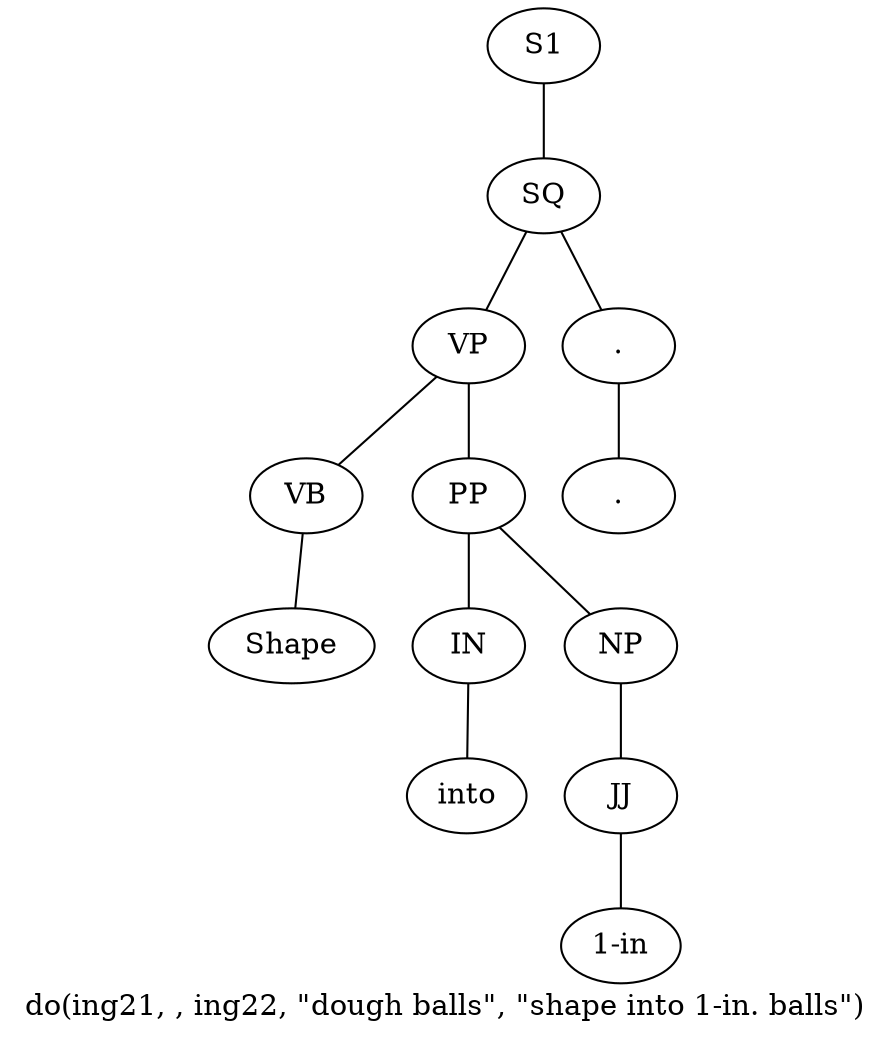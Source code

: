 graph SyntaxGraph {
	label = "do(ing21, , ing22, \"dough balls\", \"shape into 1-in. balls\")";
	Node0 [label="S1"];
	Node1 [label="SQ"];
	Node2 [label="VP"];
	Node3 [label="VB"];
	Node4 [label="Shape"];
	Node5 [label="PP"];
	Node6 [label="IN"];
	Node7 [label="into"];
	Node8 [label="NP"];
	Node9 [label="JJ"];
	Node10 [label="1-in"];
	Node11 [label="."];
	Node12 [label="."];

	Node0 -- Node1;
	Node1 -- Node2;
	Node1 -- Node11;
	Node2 -- Node3;
	Node2 -- Node5;
	Node3 -- Node4;
	Node5 -- Node6;
	Node5 -- Node8;
	Node6 -- Node7;
	Node8 -- Node9;
	Node9 -- Node10;
	Node11 -- Node12;
}